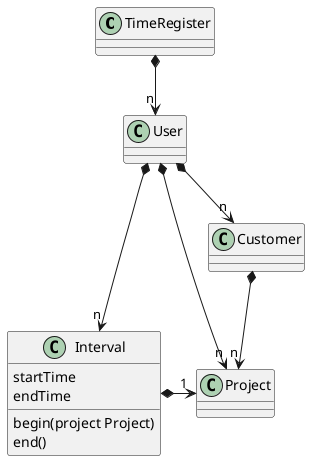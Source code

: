 @startuml

class TimeRegister
class User
class Project 
class Interval {
  startTime
  endTime
  begin(project Project)
  end()
}

class Customer

TimeRegister *-down-> "n" User
User *-down-> "n" Project
User *-down-> "n" Customer
Customer *-down-> "n" Project
User *-down-> "n" Interval
Interval *-> "1" Project

@enduml

